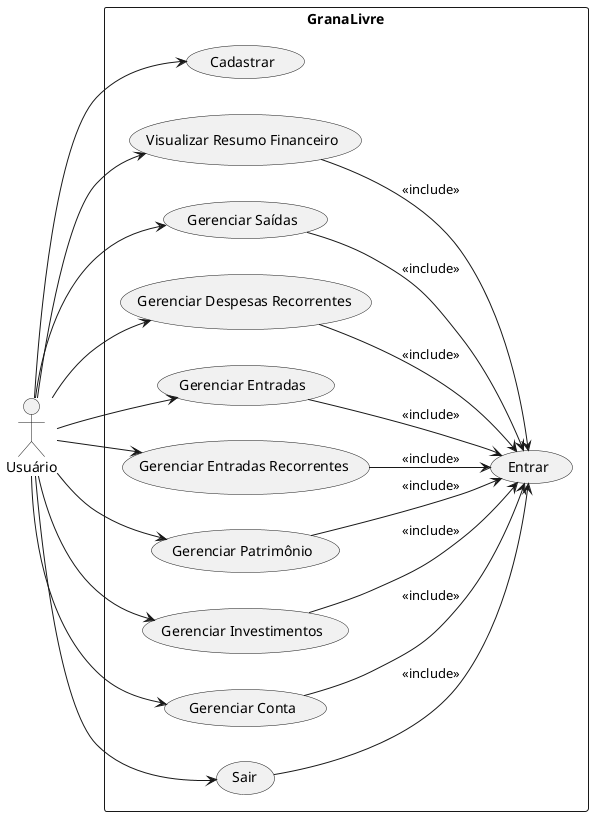 @startuml GranaLivreUseCases
left to right direction

actor "Usuário" as User

rectangle "GranaLivre" {
    usecase "Entrar" as UC_Entrar
    usecase "Cadastrar" as UC_Cadastrar
    usecase "Visualizar Resumo Financeiro" as UC_Resumo
    usecase "Gerenciar Saídas" as UC_Saidas
    usecase "Gerenciar Despesas Recorrentes" as UC_DespesasRec
    usecase "Gerenciar Entradas" as UC_Entradas
    usecase "Gerenciar Entradas Recorrentes" as UC_EntradasRec
    usecase "Gerenciar Patrimônio" as UC_Patrimonio
    usecase "Gerenciar Investimentos" as UC_Investimentos
    ' usecase "Liquidar Investimento" as UC_LiquidarInvest
    usecase "Gerenciar Conta" as UC_Conta
    usecase "Sair" as UC_Sair

    ' Relacionamentos de inclusão
    UC_Saidas --> UC_Entrar : <<include>>
    UC_DespesasRec --> UC_Entrar : <<include>>
    UC_Entradas --> UC_Entrar : <<include>>
    UC_EntradasRec --> UC_Entrar : <<include>>
    UC_Patrimonio --> UC_Entrar : <<include>>
    UC_Investimentos --> UC_Entrar : <<include>>
    UC_Resumo --> UC_Entrar : <<include>>
    ' UC_LiquidarInvest --> UC_Investimentos : <<extend>>
    UC_Sair --> UC_Entrar : <<include>>
    UC_Conta --> UC_Entrar : <<include>>
}

' Associações com o usuário
User --> UC_Cadastrar
User --> UC_Resumo
User --> UC_Saidas
User --> UC_DespesasRec
User --> UC_Entradas
User --> UC_EntradasRec
User --> UC_Patrimonio
User --> UC_Investimentos
User --> UC_Sair
User --> UC_Conta

@enduml